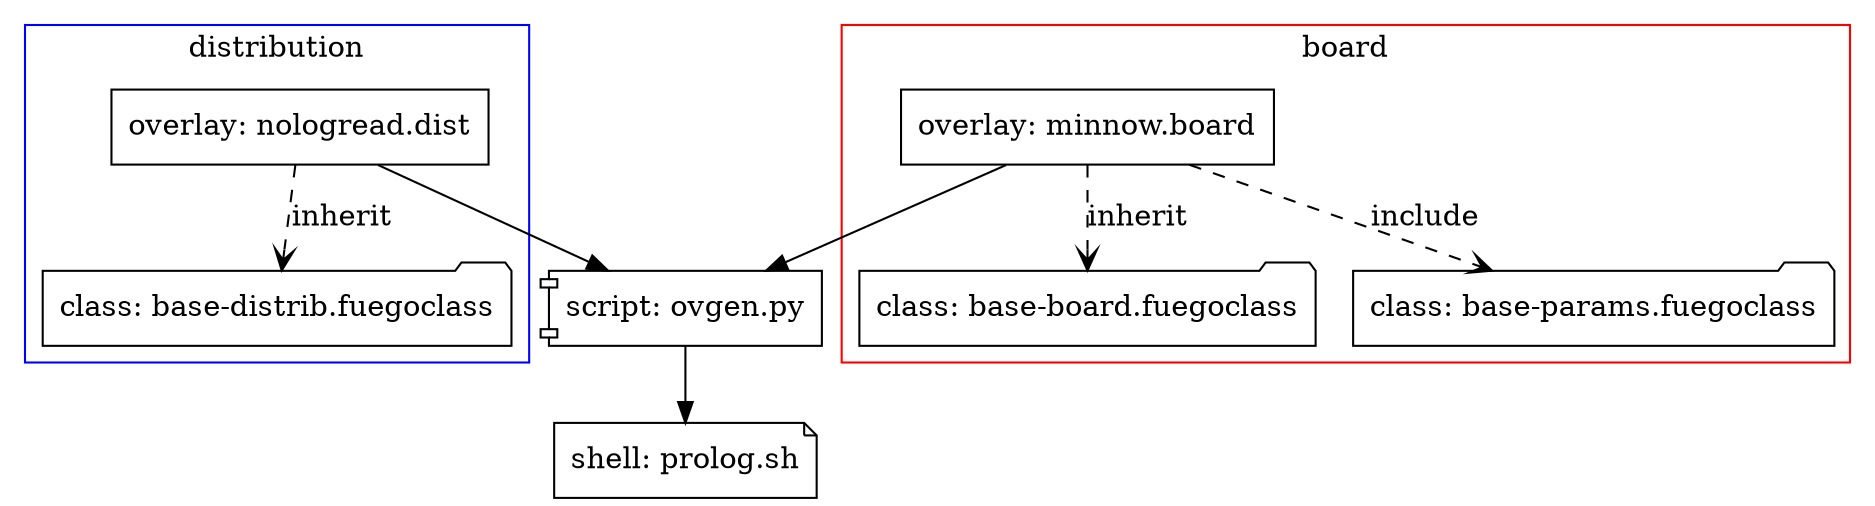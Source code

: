digraph OVT {
        graph[
              rank=same
              ]

        	subgraph cluster_1 {
                        basedist [shape=folder, label="class: base-distrib.fuegoclass"];
                        nologread [shape=rectangle, label="overlay: nologread.dist"];
                        edge [label="inherit", style="dashed", arrowhead="vee"]
                        nologread -> basedist
		        label = "distribution";
		        color=blue
	}

              subgraph cluster_2 {
              baseboard [shape=folder, label="class: base-board.fuegoclass"]
              baseparams [shape=folder, label="class: base-params.fuegoclass"]
              minnow [shape=rectangle, label="overlay: minnow.board"]
              label = "board";
	      color = red;

              edge [label="inherit", style="dashed", arrowhead="vee"]
              minnow -> baseboard
              edge [label="include"]
              minnow -> baseparams
              }

              minnow -> ovgen
              nologread -> ovgen
              
              ovgen -> prolog

              prolog [shape=note, label="shell: prolog.sh"]
              ovgen [shape=component, label="script: ovgen.py"]
              

}
